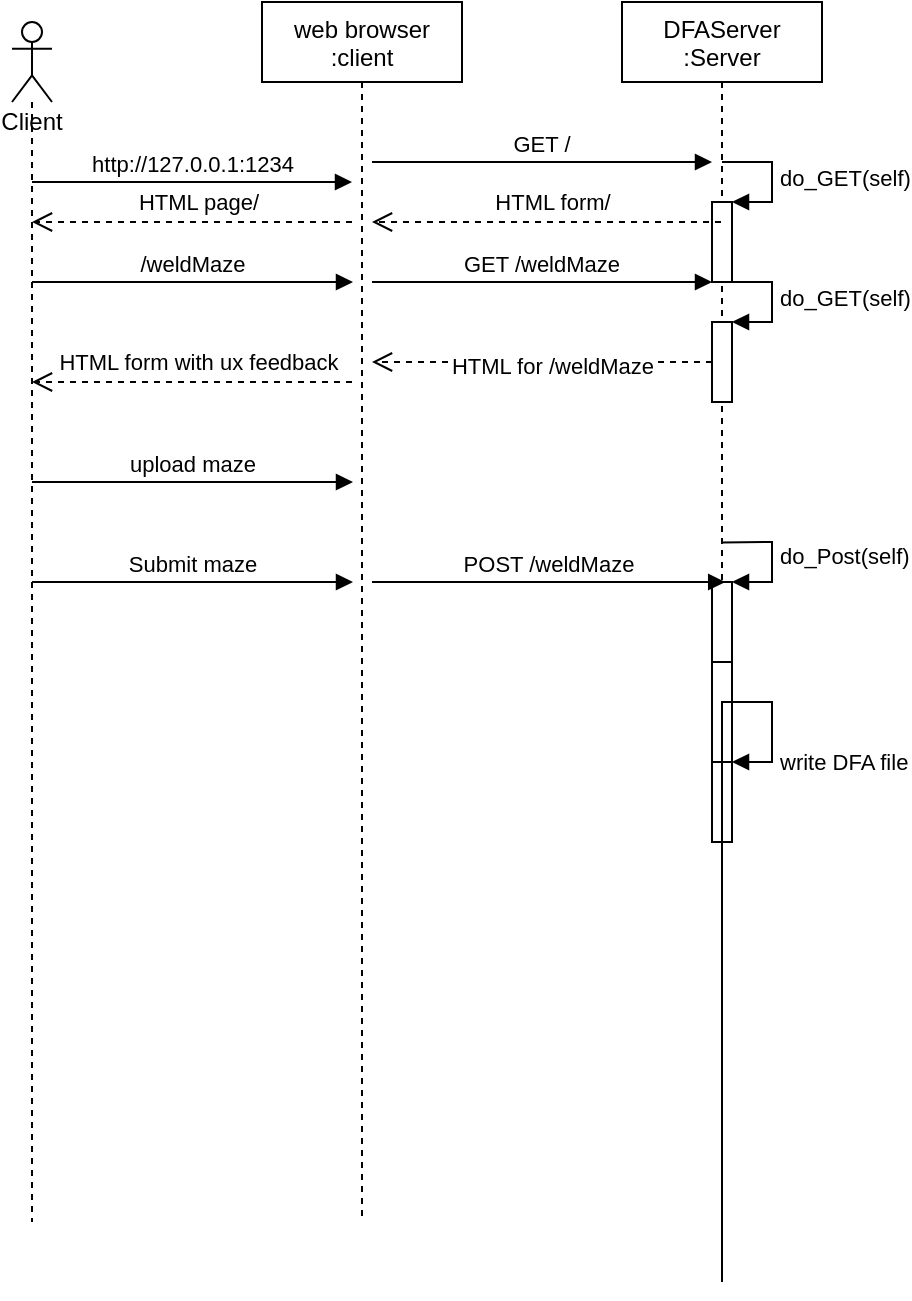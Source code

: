 <mxfile version="14.5.1" type="github">
  <diagram id="zd64AM2d0WWJBgExKvFI" name="Page-1">
    <mxGraphModel dx="678" dy="403" grid="1" gridSize="10" guides="1" tooltips="1" connect="1" arrows="1" fold="1" page="1" pageScale="1" pageWidth="1169" pageHeight="1654" math="0" shadow="0">
      <root>
        <mxCell id="0" />
        <mxCell id="1" parent="0" />
        <mxCell id="aRFKE7H6pcQlOoRVAtGo-1" value="web browser&#xa;:client" style="shape=umlLifeline;perimeter=lifelinePerimeter;container=1;collapsible=0;recursiveResize=0;rounded=0;shadow=0;strokeWidth=1;" parent="1" vertex="1">
          <mxGeometry x="165" y="150" width="100" height="610" as="geometry" />
        </mxCell>
        <mxCell id="aRFKE7H6pcQlOoRVAtGo-2" value="DFAServer&#xa;:Server" style="shape=umlLifeline;perimeter=lifelinePerimeter;container=1;collapsible=0;recursiveResize=0;rounded=0;shadow=0;strokeWidth=1;" parent="1" vertex="1">
          <mxGeometry x="345" y="150" width="100" height="510" as="geometry" />
        </mxCell>
        <mxCell id="aRFKE7H6pcQlOoRVAtGo-3" value="" style="html=1;points=[];perimeter=orthogonalPerimeter;" parent="aRFKE7H6pcQlOoRVAtGo-2" vertex="1">
          <mxGeometry x="45" y="100" width="10" height="40" as="geometry" />
        </mxCell>
        <mxCell id="aRFKE7H6pcQlOoRVAtGo-4" value="do_GET(self)" style="edgeStyle=orthogonalEdgeStyle;html=1;align=left;spacingLeft=2;endArrow=block;rounded=0;entryX=1;entryY=0;" parent="aRFKE7H6pcQlOoRVAtGo-2" target="aRFKE7H6pcQlOoRVAtGo-3" edge="1">
          <mxGeometry relative="1" as="geometry">
            <mxPoint x="50" y="80" as="sourcePoint" />
            <Array as="points">
              <mxPoint x="75" y="80" />
            </Array>
          </mxGeometry>
        </mxCell>
        <mxCell id="aRFKE7H6pcQlOoRVAtGo-5" value="" style="html=1;points=[];perimeter=orthogonalPerimeter;" parent="aRFKE7H6pcQlOoRVAtGo-2" vertex="1">
          <mxGeometry x="45" y="160" width="10" height="40" as="geometry" />
        </mxCell>
        <mxCell id="aRFKE7H6pcQlOoRVAtGo-6" value="do_GET(self)" style="edgeStyle=orthogonalEdgeStyle;html=1;align=left;spacingLeft=2;endArrow=block;rounded=0;entryX=1;entryY=0;" parent="aRFKE7H6pcQlOoRVAtGo-2" target="aRFKE7H6pcQlOoRVAtGo-5" edge="1">
          <mxGeometry relative="1" as="geometry">
            <mxPoint x="50" y="140" as="sourcePoint" />
            <Array as="points">
              <mxPoint x="75" y="140" />
            </Array>
          </mxGeometry>
        </mxCell>
        <mxCell id="aRFKE7H6pcQlOoRVAtGo-7" value="" style="html=1;points=[];perimeter=orthogonalPerimeter;" parent="aRFKE7H6pcQlOoRVAtGo-2" vertex="1">
          <mxGeometry x="45" y="290" width="10" height="40" as="geometry" />
        </mxCell>
        <mxCell id="aRFKE7H6pcQlOoRVAtGo-8" value="do_Post(self)" style="edgeStyle=orthogonalEdgeStyle;html=1;align=left;spacingLeft=2;endArrow=block;rounded=0;entryX=1;entryY=0;exitX=0.513;exitY=0.53;exitDx=0;exitDy=0;exitPerimeter=0;" parent="aRFKE7H6pcQlOoRVAtGo-2" target="aRFKE7H6pcQlOoRVAtGo-7" edge="1" source="aRFKE7H6pcQlOoRVAtGo-2">
          <mxGeometry relative="1" as="geometry">
            <mxPoint x="50" y="250" as="sourcePoint" />
            <Array as="points">
              <mxPoint x="50" y="270" />
              <mxPoint x="75" y="270" />
              <mxPoint x="75" y="290" />
            </Array>
          </mxGeometry>
        </mxCell>
        <mxCell id="aRFKE7H6pcQlOoRVAtGo-9" value="" style="html=1;points=[];perimeter=orthogonalPerimeter;" parent="aRFKE7H6pcQlOoRVAtGo-2" vertex="1">
          <mxGeometry x="45" y="330" width="10" height="80" as="geometry" />
        </mxCell>
        <mxCell id="aRFKE7H6pcQlOoRVAtGo-10" value="" style="html=1;points=[];perimeter=orthogonalPerimeter;" parent="aRFKE7H6pcQlOoRVAtGo-2" vertex="1">
          <mxGeometry x="45" y="380" width="10" height="40" as="geometry" />
        </mxCell>
        <mxCell id="aRFKE7H6pcQlOoRVAtGo-11" value="write DFA file" style="edgeStyle=orthogonalEdgeStyle;html=1;align=left;spacingLeft=2;endArrow=block;rounded=0;entryX=1;entryY=0;" parent="aRFKE7H6pcQlOoRVAtGo-2" target="aRFKE7H6pcQlOoRVAtGo-10" edge="1">
          <mxGeometry x="0.89" relative="1" as="geometry">
            <mxPoint x="50" y="640" as="sourcePoint" />
            <Array as="points">
              <mxPoint x="50" y="350" />
              <mxPoint x="75" y="350" />
              <mxPoint x="75" y="380" />
            </Array>
            <mxPoint as="offset" />
          </mxGeometry>
        </mxCell>
        <mxCell id="aRFKE7H6pcQlOoRVAtGo-12" value="" style="verticalAlign=bottom;endArrow=open;dashed=1;endSize=8;shadow=0;strokeWidth=1;" parent="1" source="aRFKE7H6pcQlOoRVAtGo-2" edge="1">
          <mxGeometry x="-0.059" y="-102" relative="1" as="geometry">
            <mxPoint x="220" y="260" as="targetPoint" />
            <Array as="points">
              <mxPoint x="310" y="260" />
            </Array>
            <mxPoint as="offset" />
          </mxGeometry>
        </mxCell>
        <mxCell id="aRFKE7H6pcQlOoRVAtGo-13" value="HTML form/" style="edgeLabel;html=1;align=center;verticalAlign=middle;resizable=0;points=[];" parent="aRFKE7H6pcQlOoRVAtGo-12" vertex="1" connectable="0">
          <mxGeometry x="0.098" y="2" relative="1" as="geometry">
            <mxPoint x="11.21" y="-12" as="offset" />
          </mxGeometry>
        </mxCell>
        <mxCell id="aRFKE7H6pcQlOoRVAtGo-14" value="GET /" style="verticalAlign=bottom;endArrow=block;shadow=0;strokeWidth=1;" parent="1" edge="1">
          <mxGeometry relative="1" as="geometry">
            <mxPoint x="220" y="230" as="sourcePoint" />
            <mxPoint x="390" y="230" as="targetPoint" />
          </mxGeometry>
        </mxCell>
        <mxCell id="aRFKE7H6pcQlOoRVAtGo-15" value="" style="verticalAlign=bottom;endArrow=open;dashed=1;endSize=8;exitX=0;exitY=0.5;shadow=0;strokeWidth=1;exitDx=0;exitDy=0;exitPerimeter=0;" parent="1" source="aRFKE7H6pcQlOoRVAtGo-5" edge="1">
          <mxGeometry relative="1" as="geometry">
            <mxPoint x="220" y="330" as="targetPoint" />
            <mxPoint x="225" y="346" as="sourcePoint" />
          </mxGeometry>
        </mxCell>
        <mxCell id="aRFKE7H6pcQlOoRVAtGo-16" value="HTML for /weldMaze" style="edgeLabel;html=1;align=center;verticalAlign=middle;resizable=0;points=[];" parent="aRFKE7H6pcQlOoRVAtGo-15" vertex="1" connectable="0">
          <mxGeometry x="-0.058" y="2" relative="1" as="geometry">
            <mxPoint as="offset" />
          </mxGeometry>
        </mxCell>
        <mxCell id="aRFKE7H6pcQlOoRVAtGo-17" value="Client" style="shape=umlLifeline;participant=umlActor;perimeter=lifelinePerimeter;whiteSpace=wrap;html=1;container=1;collapsible=0;recursiveResize=0;verticalAlign=top;spacingTop=36;outlineConnect=0;" parent="1" vertex="1">
          <mxGeometry x="40" y="160" width="20" height="600" as="geometry" />
        </mxCell>
        <mxCell id="aRFKE7H6pcQlOoRVAtGo-18" value="http://127.0.0.1:1234" style="html=1;verticalAlign=bottom;endArrow=block;" parent="1" source="aRFKE7H6pcQlOoRVAtGo-17" edge="1">
          <mxGeometry width="80" relative="1" as="geometry">
            <mxPoint x="160" y="310" as="sourcePoint" />
            <mxPoint x="210" y="240" as="targetPoint" />
            <Array as="points">
              <mxPoint x="140" y="240" />
            </Array>
          </mxGeometry>
        </mxCell>
        <mxCell id="aRFKE7H6pcQlOoRVAtGo-19" value="" style="verticalAlign=bottom;endArrow=open;dashed=1;endSize=8;shadow=0;strokeWidth=1;" parent="1" edge="1">
          <mxGeometry x="-0.059" y="-102" relative="1" as="geometry">
            <mxPoint x="50" y="260" as="targetPoint" />
            <mxPoint x="210" y="260" as="sourcePoint" />
            <Array as="points" />
            <mxPoint as="offset" />
          </mxGeometry>
        </mxCell>
        <mxCell id="aRFKE7H6pcQlOoRVAtGo-20" value="HTML page/" style="edgeLabel;html=1;align=center;verticalAlign=middle;resizable=0;points=[];" parent="aRFKE7H6pcQlOoRVAtGo-19" vertex="1" connectable="0">
          <mxGeometry x="0.098" y="2" relative="1" as="geometry">
            <mxPoint x="11.21" y="-12" as="offset" />
          </mxGeometry>
        </mxCell>
        <mxCell id="aRFKE7H6pcQlOoRVAtGo-21" value="/weldMaze" style="html=1;verticalAlign=bottom;endArrow=block;" parent="1" edge="1">
          <mxGeometry width="80" relative="1" as="geometry">
            <mxPoint x="50" y="290" as="sourcePoint" />
            <mxPoint x="210.5" y="290" as="targetPoint" />
            <Array as="points" />
          </mxGeometry>
        </mxCell>
        <mxCell id="aRFKE7H6pcQlOoRVAtGo-22" value="GET /weldMaze" style="verticalAlign=bottom;endArrow=block;entryX=0;entryY=0;shadow=0;strokeWidth=1;" parent="1" edge="1">
          <mxGeometry relative="1" as="geometry">
            <mxPoint x="220" y="290" as="sourcePoint" />
            <mxPoint x="390" y="290.0" as="targetPoint" />
          </mxGeometry>
        </mxCell>
        <mxCell id="aRFKE7H6pcQlOoRVAtGo-23" value="" style="verticalAlign=bottom;endArrow=open;dashed=1;endSize=8;shadow=0;strokeWidth=1;" parent="1" edge="1">
          <mxGeometry x="-0.059" y="-102" relative="1" as="geometry">
            <mxPoint x="50" y="340" as="targetPoint" />
            <mxPoint x="210" y="340" as="sourcePoint" />
            <Array as="points" />
            <mxPoint as="offset" />
          </mxGeometry>
        </mxCell>
        <mxCell id="aRFKE7H6pcQlOoRVAtGo-24" value="HTML form with ux feedback" style="edgeLabel;html=1;align=center;verticalAlign=middle;resizable=0;points=[];" parent="aRFKE7H6pcQlOoRVAtGo-23" vertex="1" connectable="0">
          <mxGeometry x="0.098" y="2" relative="1" as="geometry">
            <mxPoint x="11.21" y="-12" as="offset" />
          </mxGeometry>
        </mxCell>
        <mxCell id="aRFKE7H6pcQlOoRVAtGo-25" value="Submit maze" style="html=1;verticalAlign=bottom;endArrow=block;" parent="1" edge="1">
          <mxGeometry x="-0.003" width="80" relative="1" as="geometry">
            <mxPoint x="50" y="440" as="sourcePoint" />
            <mxPoint x="210.5" y="440" as="targetPoint" />
            <Array as="points">
              <mxPoint x="140.5" y="440" />
            </Array>
            <mxPoint as="offset" />
          </mxGeometry>
        </mxCell>
        <mxCell id="aRFKE7H6pcQlOoRVAtGo-26" value="POST /weldMaze" style="verticalAlign=bottom;endArrow=block;entryX=0;entryY=0;shadow=0;strokeWidth=1;" parent="1" edge="1">
          <mxGeometry relative="1" as="geometry">
            <mxPoint x="220" y="440" as="sourcePoint" />
            <mxPoint x="396.6" y="440" as="targetPoint" />
          </mxGeometry>
        </mxCell>
        <mxCell id="d1F3jBDQyR2IIlbDN-1e-1" value="upload maze" style="html=1;verticalAlign=bottom;endArrow=block;" edge="1" parent="1">
          <mxGeometry x="-0.003" width="80" relative="1" as="geometry">
            <mxPoint x="50" y="390" as="sourcePoint" />
            <mxPoint x="210.5" y="390" as="targetPoint" />
            <Array as="points">
              <mxPoint x="140.5" y="390" />
            </Array>
            <mxPoint as="offset" />
          </mxGeometry>
        </mxCell>
      </root>
    </mxGraphModel>
  </diagram>
</mxfile>
